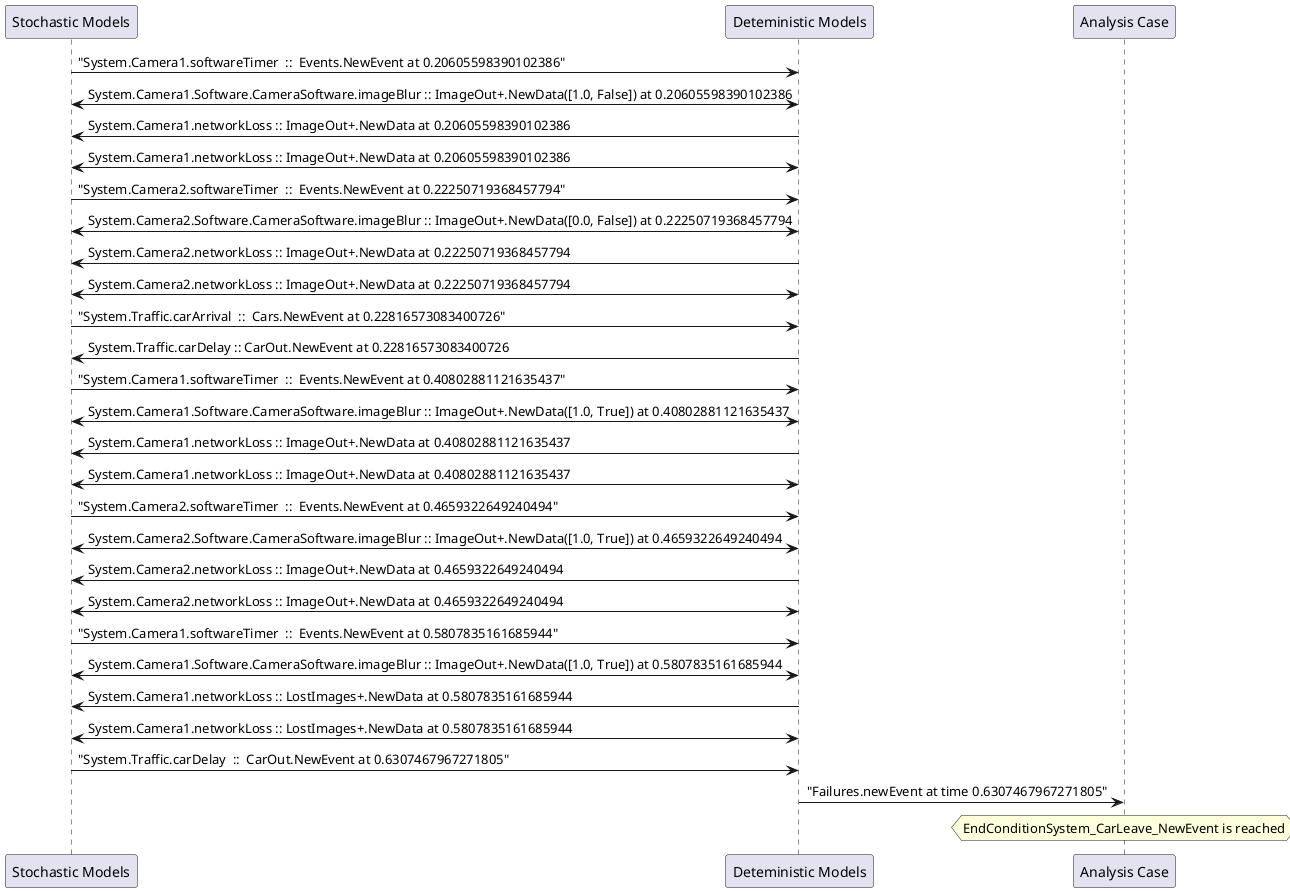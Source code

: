 
	@startuml
	participant "Stochastic Models" as stochmodel
	participant "Deteministic Models" as detmodel
	participant "Analysis Case" as analysis
	{3432_stop} stochmodel -> detmodel : "System.Camera1.softwareTimer  ::  Events.NewEvent at 0.20605598390102386"
detmodel <-> stochmodel : System.Camera1.Software.CameraSoftware.imageBlur :: ImageOut+.NewData([1.0, False]) at 0.20605598390102386
detmodel -> stochmodel : System.Camera1.networkLoss :: ImageOut+.NewData at 0.20605598390102386
detmodel <-> stochmodel : System.Camera1.networkLoss :: ImageOut+.NewData at 0.20605598390102386
{3448_stop} stochmodel -> detmodel : "System.Camera2.softwareTimer  ::  Events.NewEvent at 0.22250719368457794"
detmodel <-> stochmodel : System.Camera2.Software.CameraSoftware.imageBlur :: ImageOut+.NewData([0.0, False]) at 0.22250719368457794
detmodel -> stochmodel : System.Camera2.networkLoss :: ImageOut+.NewData at 0.22250719368457794
detmodel <-> stochmodel : System.Camera2.networkLoss :: ImageOut+.NewData at 0.22250719368457794
{3463_stop} stochmodel -> detmodel : "System.Traffic.carArrival  ::  Cars.NewEvent at 0.22816573083400726"
{3472_start} detmodel -> stochmodel : System.Traffic.carDelay :: CarOut.NewEvent at 0.22816573083400726
{3433_stop} stochmodel -> detmodel : "System.Camera1.softwareTimer  ::  Events.NewEvent at 0.40802881121635437"
detmodel <-> stochmodel : System.Camera1.Software.CameraSoftware.imageBlur :: ImageOut+.NewData([1.0, True]) at 0.40802881121635437
detmodel -> stochmodel : System.Camera1.networkLoss :: ImageOut+.NewData at 0.40802881121635437
detmodel <-> stochmodel : System.Camera1.networkLoss :: ImageOut+.NewData at 0.40802881121635437
{3449_stop} stochmodel -> detmodel : "System.Camera2.softwareTimer  ::  Events.NewEvent at 0.4659322649240494"
detmodel <-> stochmodel : System.Camera2.Software.CameraSoftware.imageBlur :: ImageOut+.NewData([1.0, True]) at 0.4659322649240494
detmodel -> stochmodel : System.Camera2.networkLoss :: ImageOut+.NewData at 0.4659322649240494
detmodel <-> stochmodel : System.Camera2.networkLoss :: ImageOut+.NewData at 0.4659322649240494
{3434_stop} stochmodel -> detmodel : "System.Camera1.softwareTimer  ::  Events.NewEvent at 0.5807835161685944"
detmodel <-> stochmodel : System.Camera1.Software.CameraSoftware.imageBlur :: ImageOut+.NewData([1.0, True]) at 0.5807835161685944
detmodel -> stochmodel : System.Camera1.networkLoss :: LostImages+.NewData at 0.5807835161685944
detmodel <-> stochmodel : System.Camera1.networkLoss :: LostImages+.NewData at 0.5807835161685944
{3472_stop} stochmodel -> detmodel : "System.Traffic.carDelay  ::  CarOut.NewEvent at 0.6307467967271805"
{3472_start} <-> {3472_stop} : delay
detmodel -> analysis : "Failures.newEvent at time 0.6307467967271805"
hnote over analysis 
EndConditionSystem_CarLeave_NewEvent is reached
endnote
@enduml